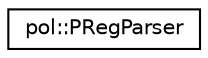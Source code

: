 digraph "Graphical Class Hierarchy"
{
 // LATEX_PDF_SIZE
  edge [fontname="Helvetica",fontsize="10",labelfontname="Helvetica",labelfontsize="10"];
  node [fontname="Helvetica",fontsize="10",shape=record];
  rankdir="LR";
  Node0 [label="pol::PRegParser",height=0.2,width=0.4,color="black", fillcolor="white", style="filled",URL="$classpol_1_1_p_reg_parser.html",tooltip=" "];
}
